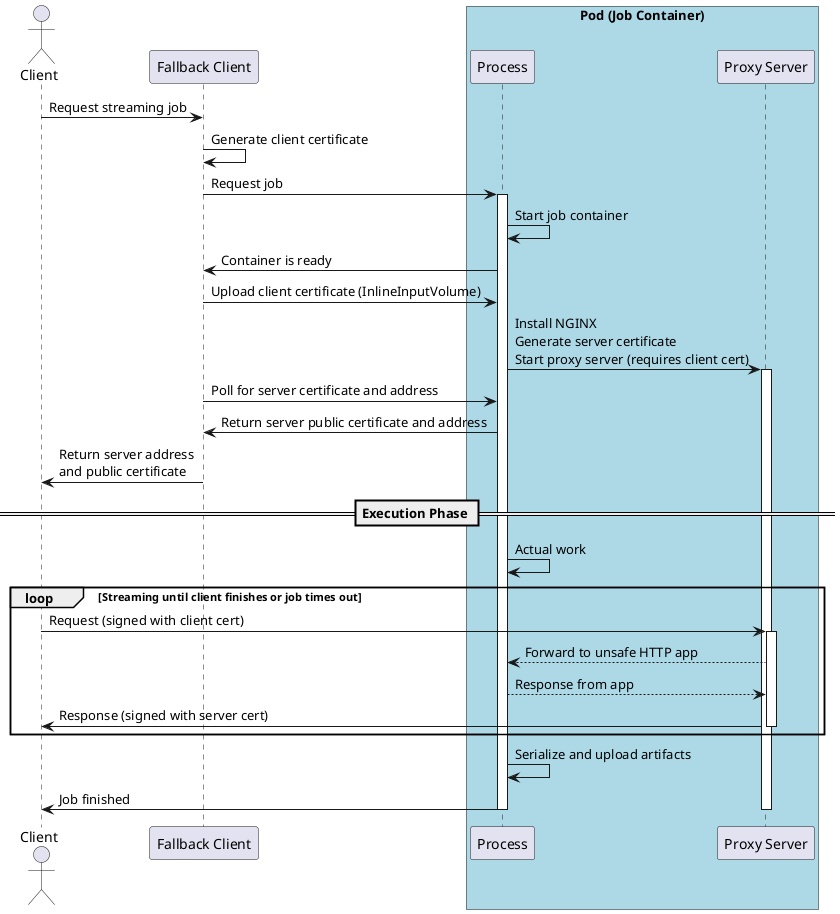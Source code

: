 @startuml
actor Client
participant "Fallback Client"
box "Pod (Job Container)" #LightBlue
  participant Process
  participant "Proxy Server"
end box

Client -> "Fallback Client": Request streaming job
"Fallback Client" -> "Fallback Client": Generate client certificate

"Fallback Client" -> Process: Request job
activate Process
Process -> Process: Start job container
Process -> "Fallback Client": Container is ready
"Fallback Client" -> Process: Upload client certificate (InlineInputVolume)

Process -> "Proxy Server": Install NGINX\nGenerate server certificate\nStart proxy server (requires client cert)
activate "Proxy Server"
"Fallback Client" -> Process: Poll for server certificate and address
Process -> "Fallback Client": Return server public certificate and address


"Fallback Client" -> Client: Return server address\nand public certificate

== Execution Phase ==
Process -> Process: Actual work
loop Streaming until client finishes or job times out
  Client -> "Proxy Server": Request (signed with client cert)
  activate "Proxy Server"
  "Proxy Server" --> Process: Forward to unsafe HTTP app
  Process --> "Proxy Server": Response from app
  "Proxy Server" -> Client: Response (signed with server cert)
  deactivate "Proxy Server"
end

Process -> Process: Serialize and upload artifacts

Process -> Client: Job finished
deactivate "Proxy Server"
deactivate Process

@enduml